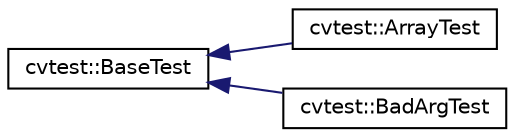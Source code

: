 digraph "Graphical Class Hierarchy"
{
 // LATEX_PDF_SIZE
  edge [fontname="Helvetica",fontsize="10",labelfontname="Helvetica",labelfontsize="10"];
  node [fontname="Helvetica",fontsize="10",shape=record];
  rankdir="LR";
  Node0 [label="cvtest::BaseTest",height=0.2,width=0.4,color="black", fillcolor="white", style="filled",URL="$classcvtest_1_1_base_test.html",tooltip=" "];
  Node0 -> Node1 [dir="back",color="midnightblue",fontsize="10",style="solid",fontname="Helvetica"];
  Node1 [label="cvtest::ArrayTest",height=0.2,width=0.4,color="black", fillcolor="white", style="filled",URL="$classcvtest_1_1_array_test.html",tooltip=" "];
  Node0 -> Node2 [dir="back",color="midnightblue",fontsize="10",style="solid",fontname="Helvetica"];
  Node2 [label="cvtest::BadArgTest",height=0.2,width=0.4,color="black", fillcolor="white", style="filled",URL="$classcvtest_1_1_bad_arg_test.html",tooltip=" "];
}
